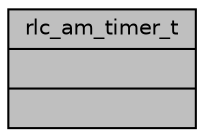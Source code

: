 digraph "rlc_am_timer_t"
{
 // LATEX_PDF_SIZE
  edge [fontname="Helvetica",fontsize="10",labelfontname="Helvetica",labelfontsize="10"];
  node [fontname="Helvetica",fontsize="10",shape=record];
  Node1 [label="{rlc_am_timer_t\n||}",height=0.2,width=0.4,color="black", fillcolor="grey75", style="filled", fontcolor="black",tooltip="Generic structure for implementing a timer."];
}

